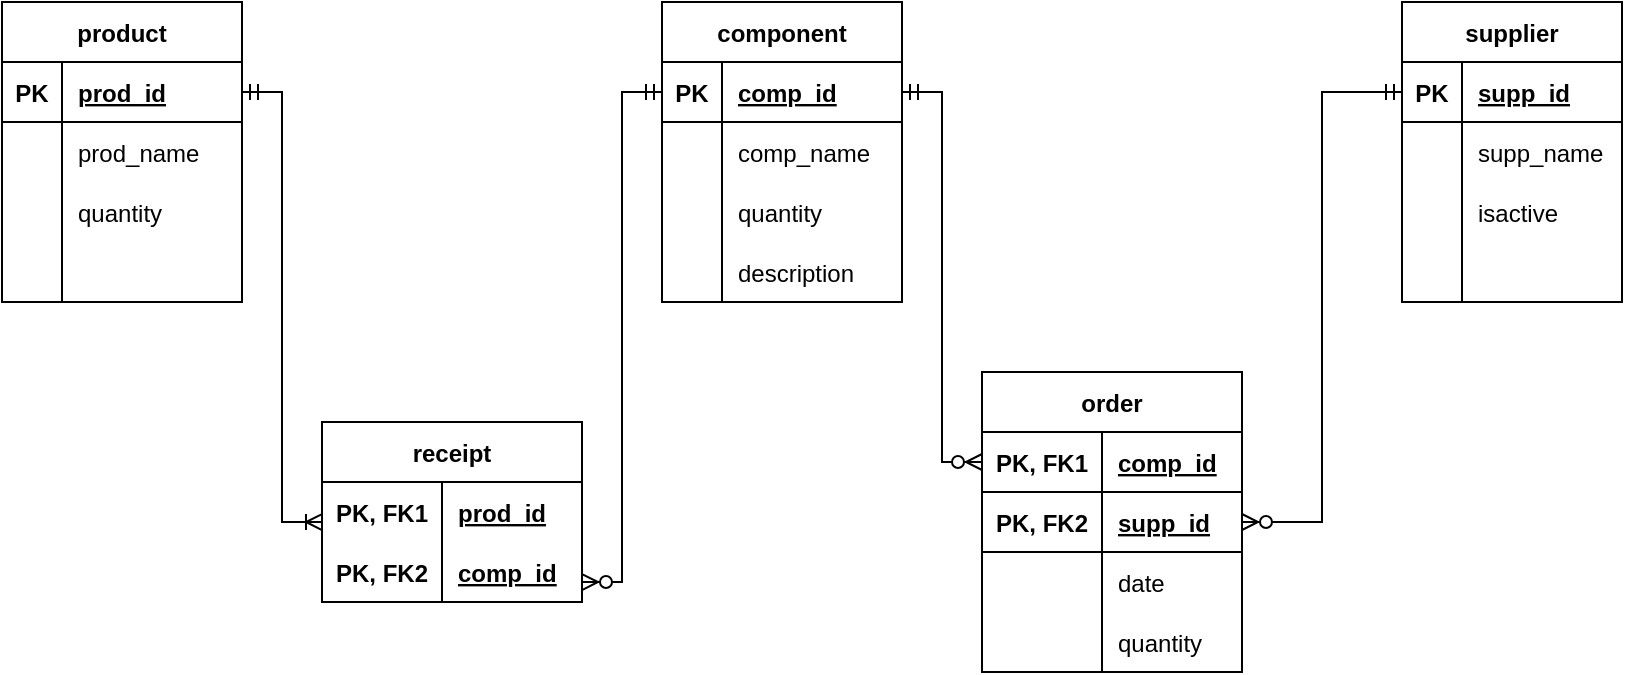 <mxfile version="14.9.6" type="google"><diagram id="VgJ3ezijq_J4x-iGF7Fc" name="Page-1"><mxGraphModel dx="813" dy="435" grid="1" gridSize="10" guides="1" tooltips="1" connect="1" arrows="1" fold="1" page="1" pageScale="1" pageWidth="827" pageHeight="1169" math="0" shadow="0"><root><mxCell id="0"/><mxCell id="1" parent="0"/><mxCell id="tVHVRjxZ5bxtMVSldTsZ-40" value="product" style="shape=table;startSize=30;container=1;collapsible=1;childLayout=tableLayout;fixedRows=1;rowLines=0;fontStyle=1;align=center;resizeLast=1;" vertex="1" parent="1"><mxGeometry x="10" y="250" width="120" height="150" as="geometry"/></mxCell><mxCell id="tVHVRjxZ5bxtMVSldTsZ-41" value="" style="shape=partialRectangle;collapsible=0;dropTarget=0;pointerEvents=0;fillColor=none;top=0;left=0;bottom=1;right=0;points=[[0,0.5],[1,0.5]];portConstraint=eastwest;" vertex="1" parent="tVHVRjxZ5bxtMVSldTsZ-40"><mxGeometry y="30" width="120" height="30" as="geometry"/></mxCell><mxCell id="tVHVRjxZ5bxtMVSldTsZ-42" value="PK" style="shape=partialRectangle;connectable=0;fillColor=none;top=0;left=0;bottom=0;right=0;fontStyle=1;overflow=hidden;" vertex="1" parent="tVHVRjxZ5bxtMVSldTsZ-41"><mxGeometry width="30" height="30" as="geometry"/></mxCell><mxCell id="tVHVRjxZ5bxtMVSldTsZ-43" value="prod_id" style="shape=partialRectangle;connectable=0;fillColor=none;top=0;left=0;bottom=0;right=0;align=left;spacingLeft=6;fontStyle=5;overflow=hidden;" vertex="1" parent="tVHVRjxZ5bxtMVSldTsZ-41"><mxGeometry x="30" width="90" height="30" as="geometry"/></mxCell><mxCell id="tVHVRjxZ5bxtMVSldTsZ-44" value="" style="shape=partialRectangle;collapsible=0;dropTarget=0;pointerEvents=0;fillColor=none;top=0;left=0;bottom=0;right=0;points=[[0,0.5],[1,0.5]];portConstraint=eastwest;" vertex="1" parent="tVHVRjxZ5bxtMVSldTsZ-40"><mxGeometry y="60" width="120" height="30" as="geometry"/></mxCell><mxCell id="tVHVRjxZ5bxtMVSldTsZ-45" value="" style="shape=partialRectangle;connectable=0;fillColor=none;top=0;left=0;bottom=0;right=0;editable=1;overflow=hidden;" vertex="1" parent="tVHVRjxZ5bxtMVSldTsZ-44"><mxGeometry width="30" height="30" as="geometry"/></mxCell><mxCell id="tVHVRjxZ5bxtMVSldTsZ-46" value="prod_name" style="shape=partialRectangle;connectable=0;fillColor=none;top=0;left=0;bottom=0;right=0;align=left;spacingLeft=6;overflow=hidden;" vertex="1" parent="tVHVRjxZ5bxtMVSldTsZ-44"><mxGeometry x="30" width="90" height="30" as="geometry"/></mxCell><mxCell id="tVHVRjxZ5bxtMVSldTsZ-47" value="" style="shape=partialRectangle;collapsible=0;dropTarget=0;pointerEvents=0;fillColor=none;top=0;left=0;bottom=0;right=0;points=[[0,0.5],[1,0.5]];portConstraint=eastwest;" vertex="1" parent="tVHVRjxZ5bxtMVSldTsZ-40"><mxGeometry y="90" width="120" height="30" as="geometry"/></mxCell><mxCell id="tVHVRjxZ5bxtMVSldTsZ-48" value="" style="shape=partialRectangle;connectable=0;fillColor=none;top=0;left=0;bottom=0;right=0;editable=1;overflow=hidden;" vertex="1" parent="tVHVRjxZ5bxtMVSldTsZ-47"><mxGeometry width="30" height="30" as="geometry"/></mxCell><mxCell id="tVHVRjxZ5bxtMVSldTsZ-49" value="quantity" style="shape=partialRectangle;connectable=0;fillColor=none;top=0;left=0;bottom=0;right=0;align=left;spacingLeft=6;overflow=hidden;" vertex="1" parent="tVHVRjxZ5bxtMVSldTsZ-47"><mxGeometry x="30" width="90" height="30" as="geometry"/></mxCell><mxCell id="tVHVRjxZ5bxtMVSldTsZ-50" value="" style="shape=partialRectangle;collapsible=0;dropTarget=0;pointerEvents=0;fillColor=none;top=0;left=0;bottom=0;right=0;points=[[0,0.5],[1,0.5]];portConstraint=eastwest;" vertex="1" parent="tVHVRjxZ5bxtMVSldTsZ-40"><mxGeometry y="120" width="120" height="30" as="geometry"/></mxCell><mxCell id="tVHVRjxZ5bxtMVSldTsZ-51" value="" style="shape=partialRectangle;connectable=0;fillColor=none;top=0;left=0;bottom=0;right=0;editable=1;overflow=hidden;" vertex="1" parent="tVHVRjxZ5bxtMVSldTsZ-50"><mxGeometry width="30" height="30" as="geometry"/></mxCell><mxCell id="tVHVRjxZ5bxtMVSldTsZ-52" value="" style="shape=partialRectangle;connectable=0;fillColor=none;top=0;left=0;bottom=0;right=0;align=left;spacingLeft=6;overflow=hidden;" vertex="1" parent="tVHVRjxZ5bxtMVSldTsZ-50"><mxGeometry x="30" width="90" height="30" as="geometry"/></mxCell><mxCell id="tVHVRjxZ5bxtMVSldTsZ-53" value="component" style="shape=table;startSize=30;container=1;collapsible=1;childLayout=tableLayout;fixedRows=1;rowLines=0;fontStyle=1;align=center;resizeLast=1;" vertex="1" parent="1"><mxGeometry x="340" y="250" width="120" height="150" as="geometry"/></mxCell><mxCell id="tVHVRjxZ5bxtMVSldTsZ-54" value="" style="shape=partialRectangle;collapsible=0;dropTarget=0;pointerEvents=0;fillColor=none;top=0;left=0;bottom=1;right=0;points=[[0,0.5],[1,0.5]];portConstraint=eastwest;" vertex="1" parent="tVHVRjxZ5bxtMVSldTsZ-53"><mxGeometry y="30" width="120" height="30" as="geometry"/></mxCell><mxCell id="tVHVRjxZ5bxtMVSldTsZ-55" value="PK" style="shape=partialRectangle;connectable=0;fillColor=none;top=0;left=0;bottom=0;right=0;fontStyle=1;overflow=hidden;" vertex="1" parent="tVHVRjxZ5bxtMVSldTsZ-54"><mxGeometry width="30" height="30" as="geometry"/></mxCell><mxCell id="tVHVRjxZ5bxtMVSldTsZ-56" value="comp_id" style="shape=partialRectangle;connectable=0;fillColor=none;top=0;left=0;bottom=0;right=0;align=left;spacingLeft=6;fontStyle=5;overflow=hidden;" vertex="1" parent="tVHVRjxZ5bxtMVSldTsZ-54"><mxGeometry x="30" width="90" height="30" as="geometry"/></mxCell><mxCell id="tVHVRjxZ5bxtMVSldTsZ-57" value="" style="shape=partialRectangle;collapsible=0;dropTarget=0;pointerEvents=0;fillColor=none;top=0;left=0;bottom=0;right=0;points=[[0,0.5],[1,0.5]];portConstraint=eastwest;" vertex="1" parent="tVHVRjxZ5bxtMVSldTsZ-53"><mxGeometry y="60" width="120" height="30" as="geometry"/></mxCell><mxCell id="tVHVRjxZ5bxtMVSldTsZ-58" value="" style="shape=partialRectangle;connectable=0;fillColor=none;top=0;left=0;bottom=0;right=0;editable=1;overflow=hidden;" vertex="1" parent="tVHVRjxZ5bxtMVSldTsZ-57"><mxGeometry width="30" height="30" as="geometry"/></mxCell><mxCell id="tVHVRjxZ5bxtMVSldTsZ-59" value="comp_name" style="shape=partialRectangle;connectable=0;fillColor=none;top=0;left=0;bottom=0;right=0;align=left;spacingLeft=6;overflow=hidden;" vertex="1" parent="tVHVRjxZ5bxtMVSldTsZ-57"><mxGeometry x="30" width="90" height="30" as="geometry"/></mxCell><mxCell id="tVHVRjxZ5bxtMVSldTsZ-60" value="" style="shape=partialRectangle;collapsible=0;dropTarget=0;pointerEvents=0;fillColor=none;top=0;left=0;bottom=0;right=0;points=[[0,0.5],[1,0.5]];portConstraint=eastwest;" vertex="1" parent="tVHVRjxZ5bxtMVSldTsZ-53"><mxGeometry y="90" width="120" height="30" as="geometry"/></mxCell><mxCell id="tVHVRjxZ5bxtMVSldTsZ-61" value="" style="shape=partialRectangle;connectable=0;fillColor=none;top=0;left=0;bottom=0;right=0;editable=1;overflow=hidden;" vertex="1" parent="tVHVRjxZ5bxtMVSldTsZ-60"><mxGeometry width="30" height="30" as="geometry"/></mxCell><mxCell id="tVHVRjxZ5bxtMVSldTsZ-62" value="quantity" style="shape=partialRectangle;connectable=0;fillColor=none;top=0;left=0;bottom=0;right=0;align=left;spacingLeft=6;overflow=hidden;" vertex="1" parent="tVHVRjxZ5bxtMVSldTsZ-60"><mxGeometry x="30" width="90" height="30" as="geometry"/></mxCell><mxCell id="tVHVRjxZ5bxtMVSldTsZ-63" value="" style="shape=partialRectangle;collapsible=0;dropTarget=0;pointerEvents=0;fillColor=none;top=0;left=0;bottom=0;right=0;points=[[0,0.5],[1,0.5]];portConstraint=eastwest;" vertex="1" parent="tVHVRjxZ5bxtMVSldTsZ-53"><mxGeometry y="120" width="120" height="30" as="geometry"/></mxCell><mxCell id="tVHVRjxZ5bxtMVSldTsZ-64" value="" style="shape=partialRectangle;connectable=0;fillColor=none;top=0;left=0;bottom=0;right=0;editable=1;overflow=hidden;" vertex="1" parent="tVHVRjxZ5bxtMVSldTsZ-63"><mxGeometry width="30" height="30" as="geometry"/></mxCell><mxCell id="tVHVRjxZ5bxtMVSldTsZ-65" value="description" style="shape=partialRectangle;connectable=0;fillColor=none;top=0;left=0;bottom=0;right=0;align=left;spacingLeft=6;overflow=hidden;" vertex="1" parent="tVHVRjxZ5bxtMVSldTsZ-63"><mxGeometry x="30" width="90" height="30" as="geometry"/></mxCell><mxCell id="tVHVRjxZ5bxtMVSldTsZ-66" value="supplier" style="shape=table;startSize=30;container=1;collapsible=1;childLayout=tableLayout;fixedRows=1;rowLines=0;fontStyle=1;align=center;resizeLast=1;" vertex="1" parent="1"><mxGeometry x="710" y="250" width="110" height="150" as="geometry"/></mxCell><mxCell id="tVHVRjxZ5bxtMVSldTsZ-67" value="" style="shape=partialRectangle;collapsible=0;dropTarget=0;pointerEvents=0;fillColor=none;top=0;left=0;bottom=1;right=0;points=[[0,0.5],[1,0.5]];portConstraint=eastwest;" vertex="1" parent="tVHVRjxZ5bxtMVSldTsZ-66"><mxGeometry y="30" width="110" height="30" as="geometry"/></mxCell><mxCell id="tVHVRjxZ5bxtMVSldTsZ-68" value="PK" style="shape=partialRectangle;connectable=0;fillColor=none;top=0;left=0;bottom=0;right=0;fontStyle=1;overflow=hidden;" vertex="1" parent="tVHVRjxZ5bxtMVSldTsZ-67"><mxGeometry width="30" height="30" as="geometry"/></mxCell><mxCell id="tVHVRjxZ5bxtMVSldTsZ-69" value="supp_id" style="shape=partialRectangle;connectable=0;fillColor=none;top=0;left=0;bottom=0;right=0;align=left;spacingLeft=6;fontStyle=5;overflow=hidden;" vertex="1" parent="tVHVRjxZ5bxtMVSldTsZ-67"><mxGeometry x="30" width="80" height="30" as="geometry"/></mxCell><mxCell id="tVHVRjxZ5bxtMVSldTsZ-70" value="" style="shape=partialRectangle;collapsible=0;dropTarget=0;pointerEvents=0;fillColor=none;top=0;left=0;bottom=0;right=0;points=[[0,0.5],[1,0.5]];portConstraint=eastwest;" vertex="1" parent="tVHVRjxZ5bxtMVSldTsZ-66"><mxGeometry y="60" width="110" height="30" as="geometry"/></mxCell><mxCell id="tVHVRjxZ5bxtMVSldTsZ-71" value="" style="shape=partialRectangle;connectable=0;fillColor=none;top=0;left=0;bottom=0;right=0;editable=1;overflow=hidden;" vertex="1" parent="tVHVRjxZ5bxtMVSldTsZ-70"><mxGeometry width="30" height="30" as="geometry"/></mxCell><mxCell id="tVHVRjxZ5bxtMVSldTsZ-72" value="supp_name" style="shape=partialRectangle;connectable=0;fillColor=none;top=0;left=0;bottom=0;right=0;align=left;spacingLeft=6;overflow=hidden;" vertex="1" parent="tVHVRjxZ5bxtMVSldTsZ-70"><mxGeometry x="30" width="80" height="30" as="geometry"/></mxCell><mxCell id="tVHVRjxZ5bxtMVSldTsZ-73" value="" style="shape=partialRectangle;collapsible=0;dropTarget=0;pointerEvents=0;fillColor=none;top=0;left=0;bottom=0;right=0;points=[[0,0.5],[1,0.5]];portConstraint=eastwest;" vertex="1" parent="tVHVRjxZ5bxtMVSldTsZ-66"><mxGeometry y="90" width="110" height="30" as="geometry"/></mxCell><mxCell id="tVHVRjxZ5bxtMVSldTsZ-74" value="" style="shape=partialRectangle;connectable=0;fillColor=none;top=0;left=0;bottom=0;right=0;editable=1;overflow=hidden;" vertex="1" parent="tVHVRjxZ5bxtMVSldTsZ-73"><mxGeometry width="30" height="30" as="geometry"/></mxCell><mxCell id="tVHVRjxZ5bxtMVSldTsZ-75" value="isactive" style="shape=partialRectangle;connectable=0;fillColor=none;top=0;left=0;bottom=0;right=0;align=left;spacingLeft=6;overflow=hidden;" vertex="1" parent="tVHVRjxZ5bxtMVSldTsZ-73"><mxGeometry x="30" width="80" height="30" as="geometry"/></mxCell><mxCell id="tVHVRjxZ5bxtMVSldTsZ-76" value="" style="shape=partialRectangle;collapsible=0;dropTarget=0;pointerEvents=0;fillColor=none;top=0;left=0;bottom=0;right=0;points=[[0,0.5],[1,0.5]];portConstraint=eastwest;" vertex="1" parent="tVHVRjxZ5bxtMVSldTsZ-66"><mxGeometry y="120" width="110" height="30" as="geometry"/></mxCell><mxCell id="tVHVRjxZ5bxtMVSldTsZ-77" value="" style="shape=partialRectangle;connectable=0;fillColor=none;top=0;left=0;bottom=0;right=0;editable=1;overflow=hidden;" vertex="1" parent="tVHVRjxZ5bxtMVSldTsZ-76"><mxGeometry width="30" height="30" as="geometry"/></mxCell><mxCell id="tVHVRjxZ5bxtMVSldTsZ-78" value="" style="shape=partialRectangle;connectable=0;fillColor=none;top=0;left=0;bottom=0;right=0;align=left;spacingLeft=6;overflow=hidden;" vertex="1" parent="tVHVRjxZ5bxtMVSldTsZ-76"><mxGeometry x="30" width="80" height="30" as="geometry"/></mxCell><mxCell id="tVHVRjxZ5bxtMVSldTsZ-101" value="receipt" style="shape=table;startSize=30;container=1;collapsible=1;childLayout=tableLayout;fixedRows=1;rowLines=0;fontStyle=1;align=center;resizeLast=1;" vertex="1" parent="1"><mxGeometry x="170" y="460" width="130" height="90" as="geometry"/></mxCell><mxCell id="tVHVRjxZ5bxtMVSldTsZ-102" value="" style="shape=partialRectangle;collapsible=0;dropTarget=0;pointerEvents=0;fillColor=none;top=0;left=0;bottom=0;right=0;points=[[0,0.5],[1,0.5]];portConstraint=eastwest;" vertex="1" parent="tVHVRjxZ5bxtMVSldTsZ-101"><mxGeometry y="30" width="130" height="30" as="geometry"/></mxCell><mxCell id="tVHVRjxZ5bxtMVSldTsZ-103" value="PK, FK1" style="shape=partialRectangle;connectable=0;fillColor=none;top=0;left=0;bottom=0;right=0;fontStyle=1;overflow=hidden;" vertex="1" parent="tVHVRjxZ5bxtMVSldTsZ-102"><mxGeometry width="60" height="30" as="geometry"/></mxCell><mxCell id="tVHVRjxZ5bxtMVSldTsZ-104" value="prod_id" style="shape=partialRectangle;connectable=0;fillColor=none;top=0;left=0;bottom=0;right=0;align=left;spacingLeft=6;fontStyle=5;overflow=hidden;" vertex="1" parent="tVHVRjxZ5bxtMVSldTsZ-102"><mxGeometry x="60" width="70" height="30" as="geometry"/></mxCell><mxCell id="tVHVRjxZ5bxtMVSldTsZ-105" value="" style="shape=partialRectangle;collapsible=0;dropTarget=0;pointerEvents=0;fillColor=none;top=0;left=0;bottom=1;right=0;points=[[0,0.5],[1,0.5]];portConstraint=eastwest;" vertex="1" parent="tVHVRjxZ5bxtMVSldTsZ-101"><mxGeometry y="60" width="130" height="30" as="geometry"/></mxCell><mxCell id="tVHVRjxZ5bxtMVSldTsZ-106" value="PK, FK2" style="shape=partialRectangle;connectable=0;fillColor=none;top=0;left=0;bottom=0;right=0;fontStyle=1;overflow=hidden;" vertex="1" parent="tVHVRjxZ5bxtMVSldTsZ-105"><mxGeometry width="60" height="30" as="geometry"/></mxCell><mxCell id="tVHVRjxZ5bxtMVSldTsZ-107" value="comp_id" style="shape=partialRectangle;connectable=0;fillColor=none;top=0;left=0;bottom=0;right=0;align=left;spacingLeft=6;fontStyle=5;overflow=hidden;" vertex="1" parent="tVHVRjxZ5bxtMVSldTsZ-105"><mxGeometry x="60" width="70" height="30" as="geometry"/></mxCell><mxCell id="tVHVRjxZ5bxtMVSldTsZ-127" value="order" style="shape=table;startSize=30;container=1;collapsible=1;childLayout=tableLayout;fixedRows=1;rowLines=0;fontStyle=1;align=center;resizeLast=1;" vertex="1" parent="1"><mxGeometry x="500" y="435" width="130" height="150" as="geometry"/></mxCell><mxCell id="tVHVRjxZ5bxtMVSldTsZ-131" value="" style="shape=partialRectangle;collapsible=0;dropTarget=0;pointerEvents=0;fillColor=none;top=0;left=0;bottom=1;right=0;points=[[0,0.5],[1,0.5]];portConstraint=eastwest;" vertex="1" parent="tVHVRjxZ5bxtMVSldTsZ-127"><mxGeometry y="30" width="130" height="30" as="geometry"/></mxCell><mxCell id="tVHVRjxZ5bxtMVSldTsZ-132" value="PK, FK1" style="shape=partialRectangle;connectable=0;fillColor=none;top=0;left=0;bottom=0;right=0;fontStyle=1;overflow=hidden;" vertex="1" parent="tVHVRjxZ5bxtMVSldTsZ-131"><mxGeometry width="60" height="30" as="geometry"/></mxCell><mxCell id="tVHVRjxZ5bxtMVSldTsZ-133" value="comp_id" style="shape=partialRectangle;connectable=0;fillColor=none;top=0;left=0;bottom=0;right=0;align=left;spacingLeft=6;fontStyle=5;overflow=hidden;" vertex="1" parent="tVHVRjxZ5bxtMVSldTsZ-131"><mxGeometry x="60" width="70" height="30" as="geometry"/></mxCell><mxCell id="tVHVRjxZ5bxtMVSldTsZ-140" value="" style="shape=partialRectangle;collapsible=0;dropTarget=0;pointerEvents=0;fillColor=none;top=0;left=0;bottom=1;right=0;points=[[0,0.5],[1,0.5]];portConstraint=eastwest;" vertex="1" parent="tVHVRjxZ5bxtMVSldTsZ-127"><mxGeometry y="60" width="130" height="30" as="geometry"/></mxCell><mxCell id="tVHVRjxZ5bxtMVSldTsZ-141" value="PK, FK2" style="shape=partialRectangle;connectable=0;fillColor=none;top=0;left=0;bottom=0;right=0;fontStyle=1;overflow=hidden;" vertex="1" parent="tVHVRjxZ5bxtMVSldTsZ-140"><mxGeometry width="60" height="30" as="geometry"/></mxCell><mxCell id="tVHVRjxZ5bxtMVSldTsZ-142" value="supp_id" style="shape=partialRectangle;connectable=0;fillColor=none;top=0;left=0;bottom=0;right=0;align=left;spacingLeft=6;fontStyle=5;overflow=hidden;" vertex="1" parent="tVHVRjxZ5bxtMVSldTsZ-140"><mxGeometry x="60" width="70" height="30" as="geometry"/></mxCell><mxCell id="tVHVRjxZ5bxtMVSldTsZ-134" value="" style="shape=partialRectangle;collapsible=0;dropTarget=0;pointerEvents=0;fillColor=none;top=0;left=0;bottom=0;right=0;points=[[0,0.5],[1,0.5]];portConstraint=eastwest;" vertex="1" parent="tVHVRjxZ5bxtMVSldTsZ-127"><mxGeometry y="90" width="130" height="30" as="geometry"/></mxCell><mxCell id="tVHVRjxZ5bxtMVSldTsZ-135" value="" style="shape=partialRectangle;connectable=0;fillColor=none;top=0;left=0;bottom=0;right=0;editable=1;overflow=hidden;" vertex="1" parent="tVHVRjxZ5bxtMVSldTsZ-134"><mxGeometry width="60" height="30" as="geometry"/></mxCell><mxCell id="tVHVRjxZ5bxtMVSldTsZ-136" value="date" style="shape=partialRectangle;connectable=0;fillColor=none;top=0;left=0;bottom=0;right=0;align=left;spacingLeft=6;overflow=hidden;" vertex="1" parent="tVHVRjxZ5bxtMVSldTsZ-134"><mxGeometry x="60" width="70" height="30" as="geometry"/></mxCell><mxCell id="tVHVRjxZ5bxtMVSldTsZ-137" value="" style="shape=partialRectangle;collapsible=0;dropTarget=0;pointerEvents=0;fillColor=none;top=0;left=0;bottom=0;right=0;points=[[0,0.5],[1,0.5]];portConstraint=eastwest;" vertex="1" parent="tVHVRjxZ5bxtMVSldTsZ-127"><mxGeometry y="120" width="130" height="30" as="geometry"/></mxCell><mxCell id="tVHVRjxZ5bxtMVSldTsZ-138" value="" style="shape=partialRectangle;connectable=0;fillColor=none;top=0;left=0;bottom=0;right=0;editable=1;overflow=hidden;" vertex="1" parent="tVHVRjxZ5bxtMVSldTsZ-137"><mxGeometry width="60" height="30" as="geometry"/></mxCell><mxCell id="tVHVRjxZ5bxtMVSldTsZ-139" value="quantity" style="shape=partialRectangle;connectable=0;fillColor=none;top=0;left=0;bottom=0;right=0;align=left;spacingLeft=6;overflow=hidden;" vertex="1" parent="tVHVRjxZ5bxtMVSldTsZ-137"><mxGeometry x="60" width="70" height="30" as="geometry"/></mxCell><mxCell id="tVHVRjxZ5bxtMVSldTsZ-144" style="edgeStyle=orthogonalEdgeStyle;rounded=0;orthogonalLoop=1;jettySize=auto;html=1;exitX=1;exitY=0.5;exitDx=0;exitDy=0;entryX=0;entryY=0.667;entryDx=0;entryDy=0;entryPerimeter=0;endArrow=ERoneToMany;endFill=0;startArrow=ERmandOne;startFill=0;" edge="1" parent="1" source="tVHVRjxZ5bxtMVSldTsZ-41" target="tVHVRjxZ5bxtMVSldTsZ-102"><mxGeometry relative="1" as="geometry"/></mxCell><mxCell id="tVHVRjxZ5bxtMVSldTsZ-145" style="edgeStyle=orthogonalEdgeStyle;rounded=0;orthogonalLoop=1;jettySize=auto;html=1;exitX=0;exitY=0.5;exitDx=0;exitDy=0;entryX=1;entryY=0.667;entryDx=0;entryDy=0;entryPerimeter=0;endArrow=ERzeroToMany;endFill=1;startArrow=ERmandOne;startFill=0;" edge="1" parent="1" source="tVHVRjxZ5bxtMVSldTsZ-54" target="tVHVRjxZ5bxtMVSldTsZ-105"><mxGeometry relative="1" as="geometry"/></mxCell><mxCell id="tVHVRjxZ5bxtMVSldTsZ-146" style="edgeStyle=orthogonalEdgeStyle;rounded=0;orthogonalLoop=1;jettySize=auto;html=1;exitX=1;exitY=0.5;exitDx=0;exitDy=0;entryX=0;entryY=0.5;entryDx=0;entryDy=0;startArrow=ERmandOne;startFill=0;endArrow=ERzeroToMany;endFill=1;" edge="1" parent="1" source="tVHVRjxZ5bxtMVSldTsZ-54" target="tVHVRjxZ5bxtMVSldTsZ-131"><mxGeometry relative="1" as="geometry"/></mxCell><mxCell id="tVHVRjxZ5bxtMVSldTsZ-147" style="edgeStyle=orthogonalEdgeStyle;rounded=0;orthogonalLoop=1;jettySize=auto;html=1;exitX=0;exitY=0.5;exitDx=0;exitDy=0;entryX=1;entryY=0.5;entryDx=0;entryDy=0;startArrow=ERmandOne;startFill=0;endArrow=ERzeroToMany;endFill=1;" edge="1" parent="1" source="tVHVRjxZ5bxtMVSldTsZ-67" target="tVHVRjxZ5bxtMVSldTsZ-140"><mxGeometry relative="1" as="geometry"/></mxCell></root></mxGraphModel></diagram></mxfile>